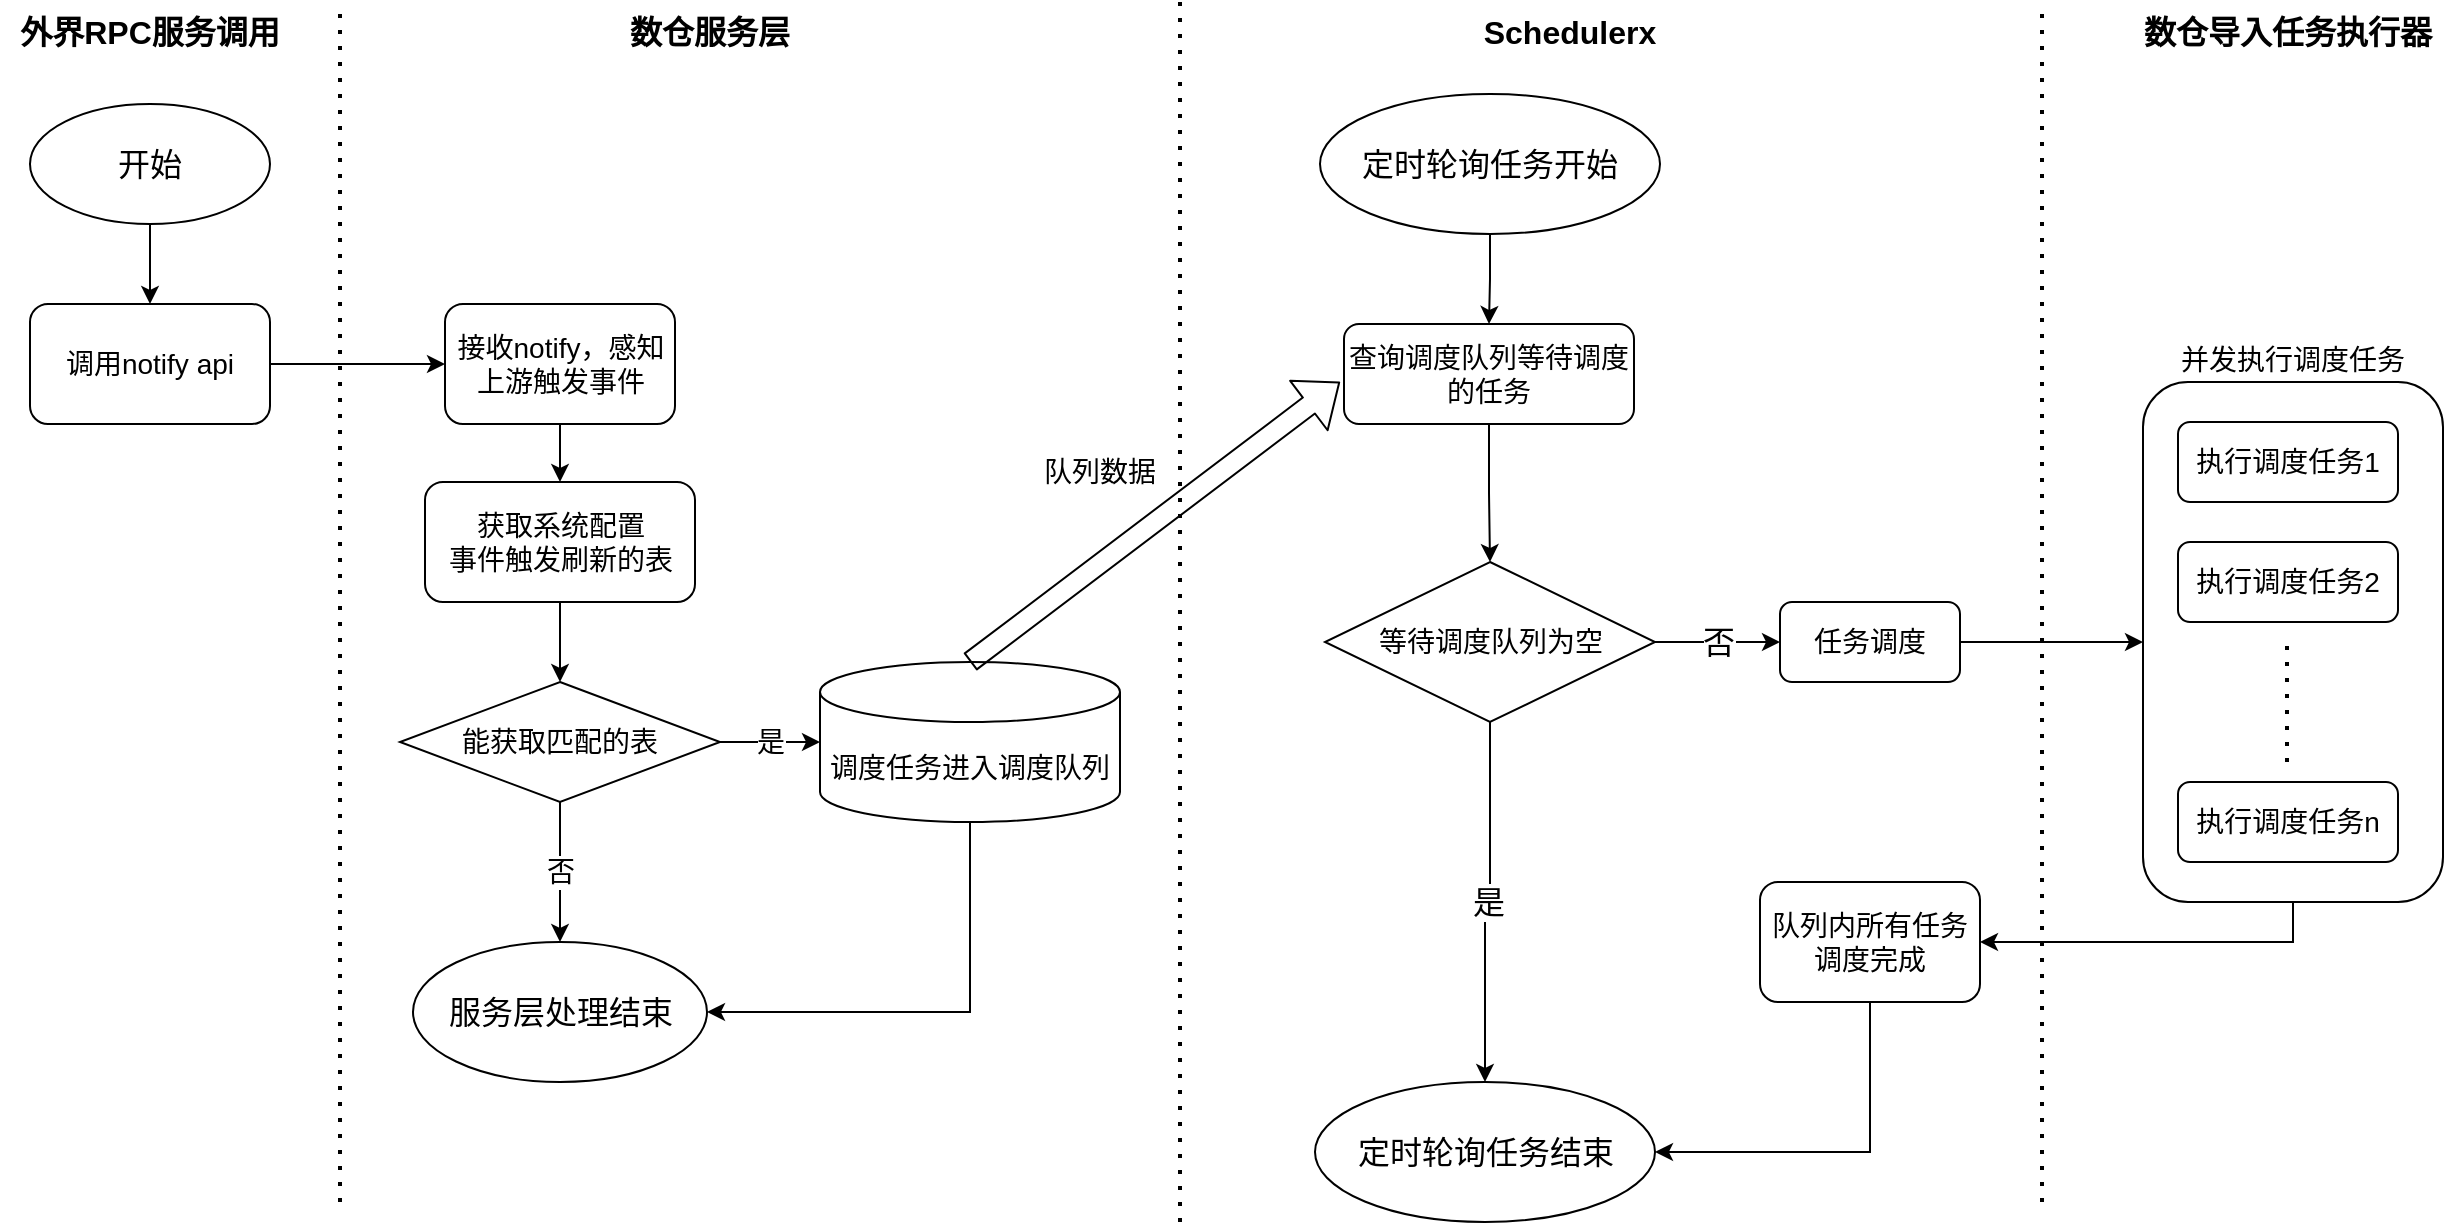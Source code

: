 <mxfile version="14.5.1" type="device"><diagram id="1sIqa1GoGLtPr0FWUPr7" name="第 1 页"><mxGraphModel dx="1422" dy="822" grid="1" gridSize="10" guides="1" tooltips="1" connect="1" arrows="1" fold="1" page="1" pageScale="1" pageWidth="827" pageHeight="1169" math="0" shadow="0"><root><mxCell id="0"/><mxCell id="1" parent="0"/><mxCell id="mjJe_9GqQS13AhFMjeST-52" style="edgeStyle=orthogonalEdgeStyle;rounded=0;orthogonalLoop=1;jettySize=auto;html=1;exitX=0.5;exitY=1;exitDx=0;exitDy=0;entryX=1;entryY=0.5;entryDx=0;entryDy=0;" edge="1" parent="1" source="mjJe_9GqQS13AhFMjeST-49" target="mjJe_9GqQS13AhFMjeST-42"><mxGeometry relative="1" as="geometry"/></mxCell><mxCell id="mjJe_9GqQS13AhFMjeST-49" value="" style="rounded=1;whiteSpace=wrap;html=1;" vertex="1" parent="1"><mxGeometry x="1161.5" y="270" width="150" height="260" as="geometry"/></mxCell><mxCell id="mjJe_9GqQS13AhFMjeST-1" value="" style="endArrow=none;dashed=1;html=1;dashPattern=1 3;strokeWidth=2;" edge="1" parent="1"><mxGeometry width="50" height="50" relative="1" as="geometry"><mxPoint x="260" y="680" as="sourcePoint"/><mxPoint x="260" y="80" as="targetPoint"/></mxGeometry></mxCell><mxCell id="mjJe_9GqQS13AhFMjeST-2" value="&lt;font style=&quot;font-size: 16px&quot;&gt;&lt;b&gt;外界RPC服务调用&lt;/b&gt;&lt;/font&gt;" style="text;html=1;strokeColor=none;fillColor=none;align=center;verticalAlign=middle;whiteSpace=wrap;rounded=0;" vertex="1" parent="1"><mxGeometry x="90" y="80" width="150" height="30" as="geometry"/></mxCell><mxCell id="mjJe_9GqQS13AhFMjeST-7" style="edgeStyle=orthogonalEdgeStyle;rounded=0;orthogonalLoop=1;jettySize=auto;html=1;exitX=0.5;exitY=1;exitDx=0;exitDy=0;entryX=0.5;entryY=0;entryDx=0;entryDy=0;" edge="1" parent="1" source="mjJe_9GqQS13AhFMjeST-4" target="mjJe_9GqQS13AhFMjeST-5"><mxGeometry relative="1" as="geometry"/></mxCell><mxCell id="mjJe_9GqQS13AhFMjeST-4" value="&lt;font style=&quot;font-size: 16px&quot;&gt;开始&lt;/font&gt;" style="ellipse;whiteSpace=wrap;html=1;" vertex="1" parent="1"><mxGeometry x="105" y="131" width="120" height="60" as="geometry"/></mxCell><mxCell id="mjJe_9GqQS13AhFMjeST-9" style="edgeStyle=orthogonalEdgeStyle;rounded=0;orthogonalLoop=1;jettySize=auto;html=1;exitX=1;exitY=0.5;exitDx=0;exitDy=0;entryX=0;entryY=0.5;entryDx=0;entryDy=0;" edge="1" parent="1" source="mjJe_9GqQS13AhFMjeST-5" target="mjJe_9GqQS13AhFMjeST-8"><mxGeometry relative="1" as="geometry"/></mxCell><mxCell id="mjJe_9GqQS13AhFMjeST-5" value="&lt;font style=&quot;font-size: 14px&quot;&gt;调用notify api&lt;/font&gt;" style="rounded=1;whiteSpace=wrap;html=1;" vertex="1" parent="1"><mxGeometry x="105" y="231" width="120" height="60" as="geometry"/></mxCell><mxCell id="mjJe_9GqQS13AhFMjeST-6" value="&lt;font style=&quot;font-size: 16px&quot;&gt;&lt;b&gt;数仓服务层&lt;/b&gt;&lt;/font&gt;" style="text;html=1;strokeColor=none;fillColor=none;align=center;verticalAlign=middle;whiteSpace=wrap;rounded=0;" vertex="1" parent="1"><mxGeometry x="370" y="80" width="150" height="30" as="geometry"/></mxCell><mxCell id="mjJe_9GqQS13AhFMjeST-12" style="edgeStyle=orthogonalEdgeStyle;rounded=0;orthogonalLoop=1;jettySize=auto;html=1;exitX=0.5;exitY=1;exitDx=0;exitDy=0;entryX=0.5;entryY=0;entryDx=0;entryDy=0;" edge="1" parent="1" source="mjJe_9GqQS13AhFMjeST-8" target="mjJe_9GqQS13AhFMjeST-10"><mxGeometry relative="1" as="geometry"/></mxCell><mxCell id="mjJe_9GqQS13AhFMjeST-8" value="&lt;font style=&quot;font-size: 14px&quot;&gt;接收notify，感知上游触发事件&lt;/font&gt;" style="rounded=1;whiteSpace=wrap;html=1;" vertex="1" parent="1"><mxGeometry x="312.5" y="231" width="115" height="60" as="geometry"/></mxCell><mxCell id="mjJe_9GqQS13AhFMjeST-13" style="edgeStyle=orthogonalEdgeStyle;rounded=0;orthogonalLoop=1;jettySize=auto;html=1;exitX=0.5;exitY=1;exitDx=0;exitDy=0;entryX=0.5;entryY=0;entryDx=0;entryDy=0;" edge="1" parent="1" source="mjJe_9GqQS13AhFMjeST-10" target="mjJe_9GqQS13AhFMjeST-11"><mxGeometry relative="1" as="geometry"/></mxCell><mxCell id="mjJe_9GqQS13AhFMjeST-10" value="&lt;font style=&quot;font-size: 14px&quot;&gt;获取系统配置 &lt;br&gt;事件触发刷新的表&lt;/font&gt;" style="rounded=1;whiteSpace=wrap;html=1;" vertex="1" parent="1"><mxGeometry x="302.5" y="320" width="135" height="60" as="geometry"/></mxCell><mxCell id="mjJe_9GqQS13AhFMjeST-16" value="&lt;font style=&quot;font-size: 14px&quot;&gt;否&lt;/font&gt;" style="edgeStyle=orthogonalEdgeStyle;rounded=0;orthogonalLoop=1;jettySize=auto;html=1;exitX=0.5;exitY=1;exitDx=0;exitDy=0;entryX=0.5;entryY=0;entryDx=0;entryDy=0;" edge="1" parent="1" source="mjJe_9GqQS13AhFMjeST-11" target="mjJe_9GqQS13AhFMjeST-15"><mxGeometry relative="1" as="geometry"/></mxCell><mxCell id="mjJe_9GqQS13AhFMjeST-19" value="&lt;font style=&quot;font-size: 14px&quot;&gt;是&lt;/font&gt;" style="edgeStyle=orthogonalEdgeStyle;rounded=0;orthogonalLoop=1;jettySize=auto;html=1;exitX=1;exitY=0.5;exitDx=0;exitDy=0;entryX=0;entryY=0.5;entryDx=0;entryDy=0;entryPerimeter=0;" edge="1" parent="1" source="mjJe_9GqQS13AhFMjeST-11" target="mjJe_9GqQS13AhFMjeST-18"><mxGeometry relative="1" as="geometry"/></mxCell><mxCell id="mjJe_9GqQS13AhFMjeST-11" value="&lt;font style=&quot;font-size: 14px&quot;&gt;能获取匹配的表&lt;/font&gt;" style="rhombus;whiteSpace=wrap;html=1;" vertex="1" parent="1"><mxGeometry x="290" y="420" width="160" height="60" as="geometry"/></mxCell><mxCell id="mjJe_9GqQS13AhFMjeST-15" value="&lt;font style=&quot;font-size: 16px&quot;&gt;服务层处理结束&lt;/font&gt;" style="ellipse;whiteSpace=wrap;html=1;" vertex="1" parent="1"><mxGeometry x="296.5" y="550" width="147" height="70" as="geometry"/></mxCell><mxCell id="mjJe_9GqQS13AhFMjeST-20" style="edgeStyle=orthogonalEdgeStyle;rounded=0;orthogonalLoop=1;jettySize=auto;html=1;exitX=0.5;exitY=1;exitDx=0;exitDy=0;exitPerimeter=0;entryX=1;entryY=0.5;entryDx=0;entryDy=0;" edge="1" parent="1" source="mjJe_9GqQS13AhFMjeST-18" target="mjJe_9GqQS13AhFMjeST-15"><mxGeometry relative="1" as="geometry"/></mxCell><mxCell id="mjJe_9GqQS13AhFMjeST-18" value="&lt;font style=&quot;font-size: 14px&quot;&gt;调度任务进入调度队列&lt;/font&gt;" style="shape=cylinder3;whiteSpace=wrap;html=1;boundedLbl=1;backgroundOutline=1;size=15;" vertex="1" parent="1"><mxGeometry x="500" y="410" width="150" height="80" as="geometry"/></mxCell><mxCell id="mjJe_9GqQS13AhFMjeST-21" value="" style="endArrow=none;dashed=1;html=1;dashPattern=1 3;strokeWidth=2;" edge="1" parent="1"><mxGeometry width="50" height="50" relative="1" as="geometry"><mxPoint x="680" y="690" as="sourcePoint"/><mxPoint x="680" y="80" as="targetPoint"/></mxGeometry></mxCell><mxCell id="mjJe_9GqQS13AhFMjeST-22" value="&lt;span style=&quot;font-size: 16px&quot;&gt;&lt;b&gt;Schedulerx&lt;/b&gt;&lt;/span&gt;" style="text;html=1;strokeColor=none;fillColor=none;align=center;verticalAlign=middle;whiteSpace=wrap;rounded=0;" vertex="1" parent="1"><mxGeometry x="800" y="80" width="150" height="30" as="geometry"/></mxCell><mxCell id="mjJe_9GqQS13AhFMjeST-25" style="edgeStyle=orthogonalEdgeStyle;rounded=0;orthogonalLoop=1;jettySize=auto;html=1;exitX=0.5;exitY=1;exitDx=0;exitDy=0;entryX=0.5;entryY=0;entryDx=0;entryDy=0;" edge="1" parent="1" source="mjJe_9GqQS13AhFMjeST-23" target="mjJe_9GqQS13AhFMjeST-24"><mxGeometry relative="1" as="geometry"/></mxCell><mxCell id="mjJe_9GqQS13AhFMjeST-23" value="&lt;font style=&quot;font-size: 16px&quot;&gt;定时轮询任务开始&lt;/font&gt;" style="ellipse;whiteSpace=wrap;html=1;" vertex="1" parent="1"><mxGeometry x="750" y="126" width="170" height="70" as="geometry"/></mxCell><mxCell id="mjJe_9GqQS13AhFMjeST-34" style="edgeStyle=orthogonalEdgeStyle;rounded=0;orthogonalLoop=1;jettySize=auto;html=1;exitX=0.5;exitY=1;exitDx=0;exitDy=0;entryX=0.5;entryY=0;entryDx=0;entryDy=0;" edge="1" parent="1" source="mjJe_9GqQS13AhFMjeST-24" target="mjJe_9GqQS13AhFMjeST-33"><mxGeometry relative="1" as="geometry"/></mxCell><mxCell id="mjJe_9GqQS13AhFMjeST-24" value="&lt;font style=&quot;font-size: 14px&quot;&gt;查询调度队列等待调度的任务&lt;/font&gt;" style="rounded=1;whiteSpace=wrap;html=1;" vertex="1" parent="1"><mxGeometry x="762" y="241" width="145" height="50" as="geometry"/></mxCell><mxCell id="mjJe_9GqQS13AhFMjeST-29" value="&lt;font style=&quot;font-size: 14px&quot;&gt;队列数据&lt;/font&gt;" style="text;html=1;strokeColor=none;fillColor=none;align=center;verticalAlign=middle;whiteSpace=wrap;rounded=0;" vertex="1" parent="1"><mxGeometry x="600" y="310" width="80" height="10" as="geometry"/></mxCell><mxCell id="mjJe_9GqQS13AhFMjeST-31" value="" style="shape=flexArrow;endArrow=classic;html=1;exitX=0.5;exitY=0;exitDx=0;exitDy=0;exitPerimeter=0;" edge="1" parent="1" source="mjJe_9GqQS13AhFMjeST-18"><mxGeometry width="50" height="50" relative="1" as="geometry"><mxPoint x="660" y="370" as="sourcePoint"/><mxPoint x="760" y="270" as="targetPoint"/></mxGeometry></mxCell><mxCell id="mjJe_9GqQS13AhFMjeST-36" value="&lt;font style=&quot;font-size: 16px&quot;&gt;是&lt;/font&gt;" style="edgeStyle=orthogonalEdgeStyle;rounded=0;orthogonalLoop=1;jettySize=auto;html=1;exitX=0.5;exitY=1;exitDx=0;exitDy=0;entryX=0.5;entryY=0;entryDx=0;entryDy=0;" edge="1" parent="1" source="mjJe_9GqQS13AhFMjeST-33" target="mjJe_9GqQS13AhFMjeST-35"><mxGeometry relative="1" as="geometry"/></mxCell><mxCell id="mjJe_9GqQS13AhFMjeST-40" value="&lt;font style=&quot;font-size: 16px&quot;&gt;否&lt;/font&gt;" style="edgeStyle=orthogonalEdgeStyle;rounded=0;orthogonalLoop=1;jettySize=auto;html=1;exitX=1;exitY=0.5;exitDx=0;exitDy=0;entryX=0;entryY=0.5;entryDx=0;entryDy=0;" edge="1" parent="1" source="mjJe_9GqQS13AhFMjeST-33" target="mjJe_9GqQS13AhFMjeST-39"><mxGeometry relative="1" as="geometry"/></mxCell><mxCell id="mjJe_9GqQS13AhFMjeST-33" value="&lt;font style=&quot;font-size: 14px&quot;&gt;等待调度队列为空&lt;/font&gt;" style="rhombus;whiteSpace=wrap;html=1;" vertex="1" parent="1"><mxGeometry x="752.5" y="360" width="165" height="80" as="geometry"/></mxCell><mxCell id="mjJe_9GqQS13AhFMjeST-35" value="&lt;font style=&quot;font-size: 16px&quot;&gt;定时轮询任务结束&lt;/font&gt;" style="ellipse;whiteSpace=wrap;html=1;" vertex="1" parent="1"><mxGeometry x="747.5" y="620" width="170" height="70" as="geometry"/></mxCell><mxCell id="mjJe_9GqQS13AhFMjeST-37" value="" style="endArrow=none;dashed=1;html=1;dashPattern=1 3;strokeWidth=2;" edge="1" parent="1"><mxGeometry width="50" height="50" relative="1" as="geometry"><mxPoint x="1111" y="680" as="sourcePoint"/><mxPoint x="1111" y="80" as="targetPoint"/></mxGeometry></mxCell><mxCell id="mjJe_9GqQS13AhFMjeST-38" value="&lt;font style=&quot;font-size: 16px&quot;&gt;&lt;b&gt;数仓导入任务执行器&lt;/b&gt;&lt;/font&gt;" style="text;html=1;strokeColor=none;fillColor=none;align=center;verticalAlign=middle;whiteSpace=wrap;rounded=0;" vertex="1" parent="1"><mxGeometry x="1159" y="80" width="150" height="30" as="geometry"/></mxCell><mxCell id="mjJe_9GqQS13AhFMjeST-51" style="edgeStyle=orthogonalEdgeStyle;rounded=0;orthogonalLoop=1;jettySize=auto;html=1;exitX=1;exitY=0.5;exitDx=0;exitDy=0;entryX=0;entryY=0.5;entryDx=0;entryDy=0;" edge="1" parent="1" source="mjJe_9GqQS13AhFMjeST-39" target="mjJe_9GqQS13AhFMjeST-49"><mxGeometry relative="1" as="geometry"/></mxCell><mxCell id="mjJe_9GqQS13AhFMjeST-39" value="&lt;font style=&quot;font-size: 14px&quot;&gt;任务调度&lt;/font&gt;" style="rounded=1;whiteSpace=wrap;html=1;" vertex="1" parent="1"><mxGeometry x="980" y="380" width="90" height="40" as="geometry"/></mxCell><mxCell id="mjJe_9GqQS13AhFMjeST-43" style="edgeStyle=orthogonalEdgeStyle;rounded=0;orthogonalLoop=1;jettySize=auto;html=1;exitX=0.5;exitY=1;exitDx=0;exitDy=0;entryX=1;entryY=0.5;entryDx=0;entryDy=0;" edge="1" parent="1" source="mjJe_9GqQS13AhFMjeST-42" target="mjJe_9GqQS13AhFMjeST-35"><mxGeometry relative="1" as="geometry"/></mxCell><mxCell id="mjJe_9GqQS13AhFMjeST-42" value="&lt;span style=&quot;font-size: 14px&quot;&gt;队列内所有任务调度完成&lt;/span&gt;" style="rounded=1;whiteSpace=wrap;html=1;" vertex="1" parent="1"><mxGeometry x="970" y="520" width="110" height="60" as="geometry"/></mxCell><mxCell id="mjJe_9GqQS13AhFMjeST-44" value="&lt;font style=&quot;font-size: 14px&quot;&gt;执行调度任务1&lt;/font&gt;" style="rounded=1;whiteSpace=wrap;html=1;" vertex="1" parent="1"><mxGeometry x="1179" y="290" width="110" height="40" as="geometry"/></mxCell><mxCell id="mjJe_9GqQS13AhFMjeST-45" value="&lt;font style=&quot;font-size: 14px&quot;&gt;执行调度任务2&lt;/font&gt;" style="rounded=1;whiteSpace=wrap;html=1;" vertex="1" parent="1"><mxGeometry x="1179" y="350" width="110" height="40" as="geometry"/></mxCell><mxCell id="mjJe_9GqQS13AhFMjeST-47" value="&lt;font style=&quot;font-size: 14px&quot;&gt;执行调度任务n&lt;/font&gt;" style="rounded=1;whiteSpace=wrap;html=1;" vertex="1" parent="1"><mxGeometry x="1179" y="470" width="110" height="40" as="geometry"/></mxCell><mxCell id="mjJe_9GqQS13AhFMjeST-48" value="" style="endArrow=none;dashed=1;html=1;dashPattern=1 3;strokeWidth=2;" edge="1" parent="1"><mxGeometry width="50" height="50" relative="1" as="geometry"><mxPoint x="1233.5" y="460" as="sourcePoint"/><mxPoint x="1233.5" y="400" as="targetPoint"/></mxGeometry></mxCell><mxCell id="mjJe_9GqQS13AhFMjeST-50" value="&lt;font style=&quot;font-size: 14px&quot;&gt;并发执行调度任务&lt;/font&gt;" style="text;html=1;strokeColor=none;fillColor=none;align=center;verticalAlign=middle;whiteSpace=wrap;rounded=0;" vertex="1" parent="1"><mxGeometry x="1179" y="248" width="115" height="22" as="geometry"/></mxCell></root></mxGraphModel></diagram></mxfile>